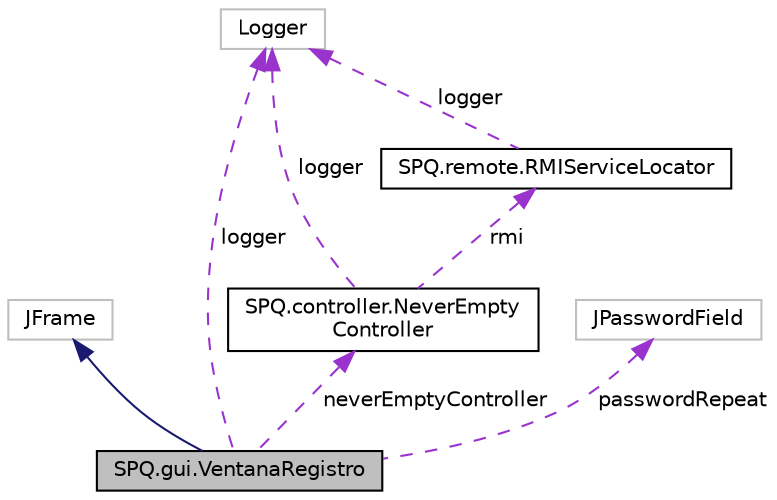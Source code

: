 digraph "SPQ.gui.VentanaRegistro"
{
  edge [fontname="Helvetica",fontsize="10",labelfontname="Helvetica",labelfontsize="10"];
  node [fontname="Helvetica",fontsize="10",shape=record];
  Node2 [label="SPQ.gui.VentanaRegistro",height=0.2,width=0.4,color="black", fillcolor="grey75", style="filled", fontcolor="black"];
  Node3 -> Node2 [dir="back",color="midnightblue",fontsize="10",style="solid",fontname="Helvetica"];
  Node3 [label="JFrame",height=0.2,width=0.4,color="grey75", fillcolor="white", style="filled"];
  Node4 -> Node2 [dir="back",color="darkorchid3",fontsize="10",style="dashed",label=" logger" ,fontname="Helvetica"];
  Node4 [label="Logger",height=0.2,width=0.4,color="grey75", fillcolor="white", style="filled"];
  Node5 -> Node2 [dir="back",color="darkorchid3",fontsize="10",style="dashed",label=" neverEmptyController" ,fontname="Helvetica"];
  Node5 [label="SPQ.controller.NeverEmpty\lController",height=0.2,width=0.4,color="black", fillcolor="white", style="filled",URL="$class_s_p_q_1_1controller_1_1_never_empty_controller.html",tooltip="This class acts as an intermediary between the graphic user interface and the classes that call the s..."];
  Node4 -> Node5 [dir="back",color="darkorchid3",fontsize="10",style="dashed",label=" logger" ,fontname="Helvetica"];
  Node6 -> Node5 [dir="back",color="darkorchid3",fontsize="10",style="dashed",label=" rmi" ,fontname="Helvetica"];
  Node6 [label="SPQ.remote.RMIServiceLocator",height=0.2,width=0.4,color="black", fillcolor="white", style="filled",URL="$class_s_p_q_1_1remote_1_1_r_m_i_service_locator.html"];
  Node4 -> Node6 [dir="back",color="darkorchid3",fontsize="10",style="dashed",label=" logger" ,fontname="Helvetica"];
  Node7 -> Node2 [dir="back",color="darkorchid3",fontsize="10",style="dashed",label=" passwordRepeat" ,fontname="Helvetica"];
  Node7 [label="JPasswordField",height=0.2,width=0.4,color="grey75", fillcolor="white", style="filled"];
}
